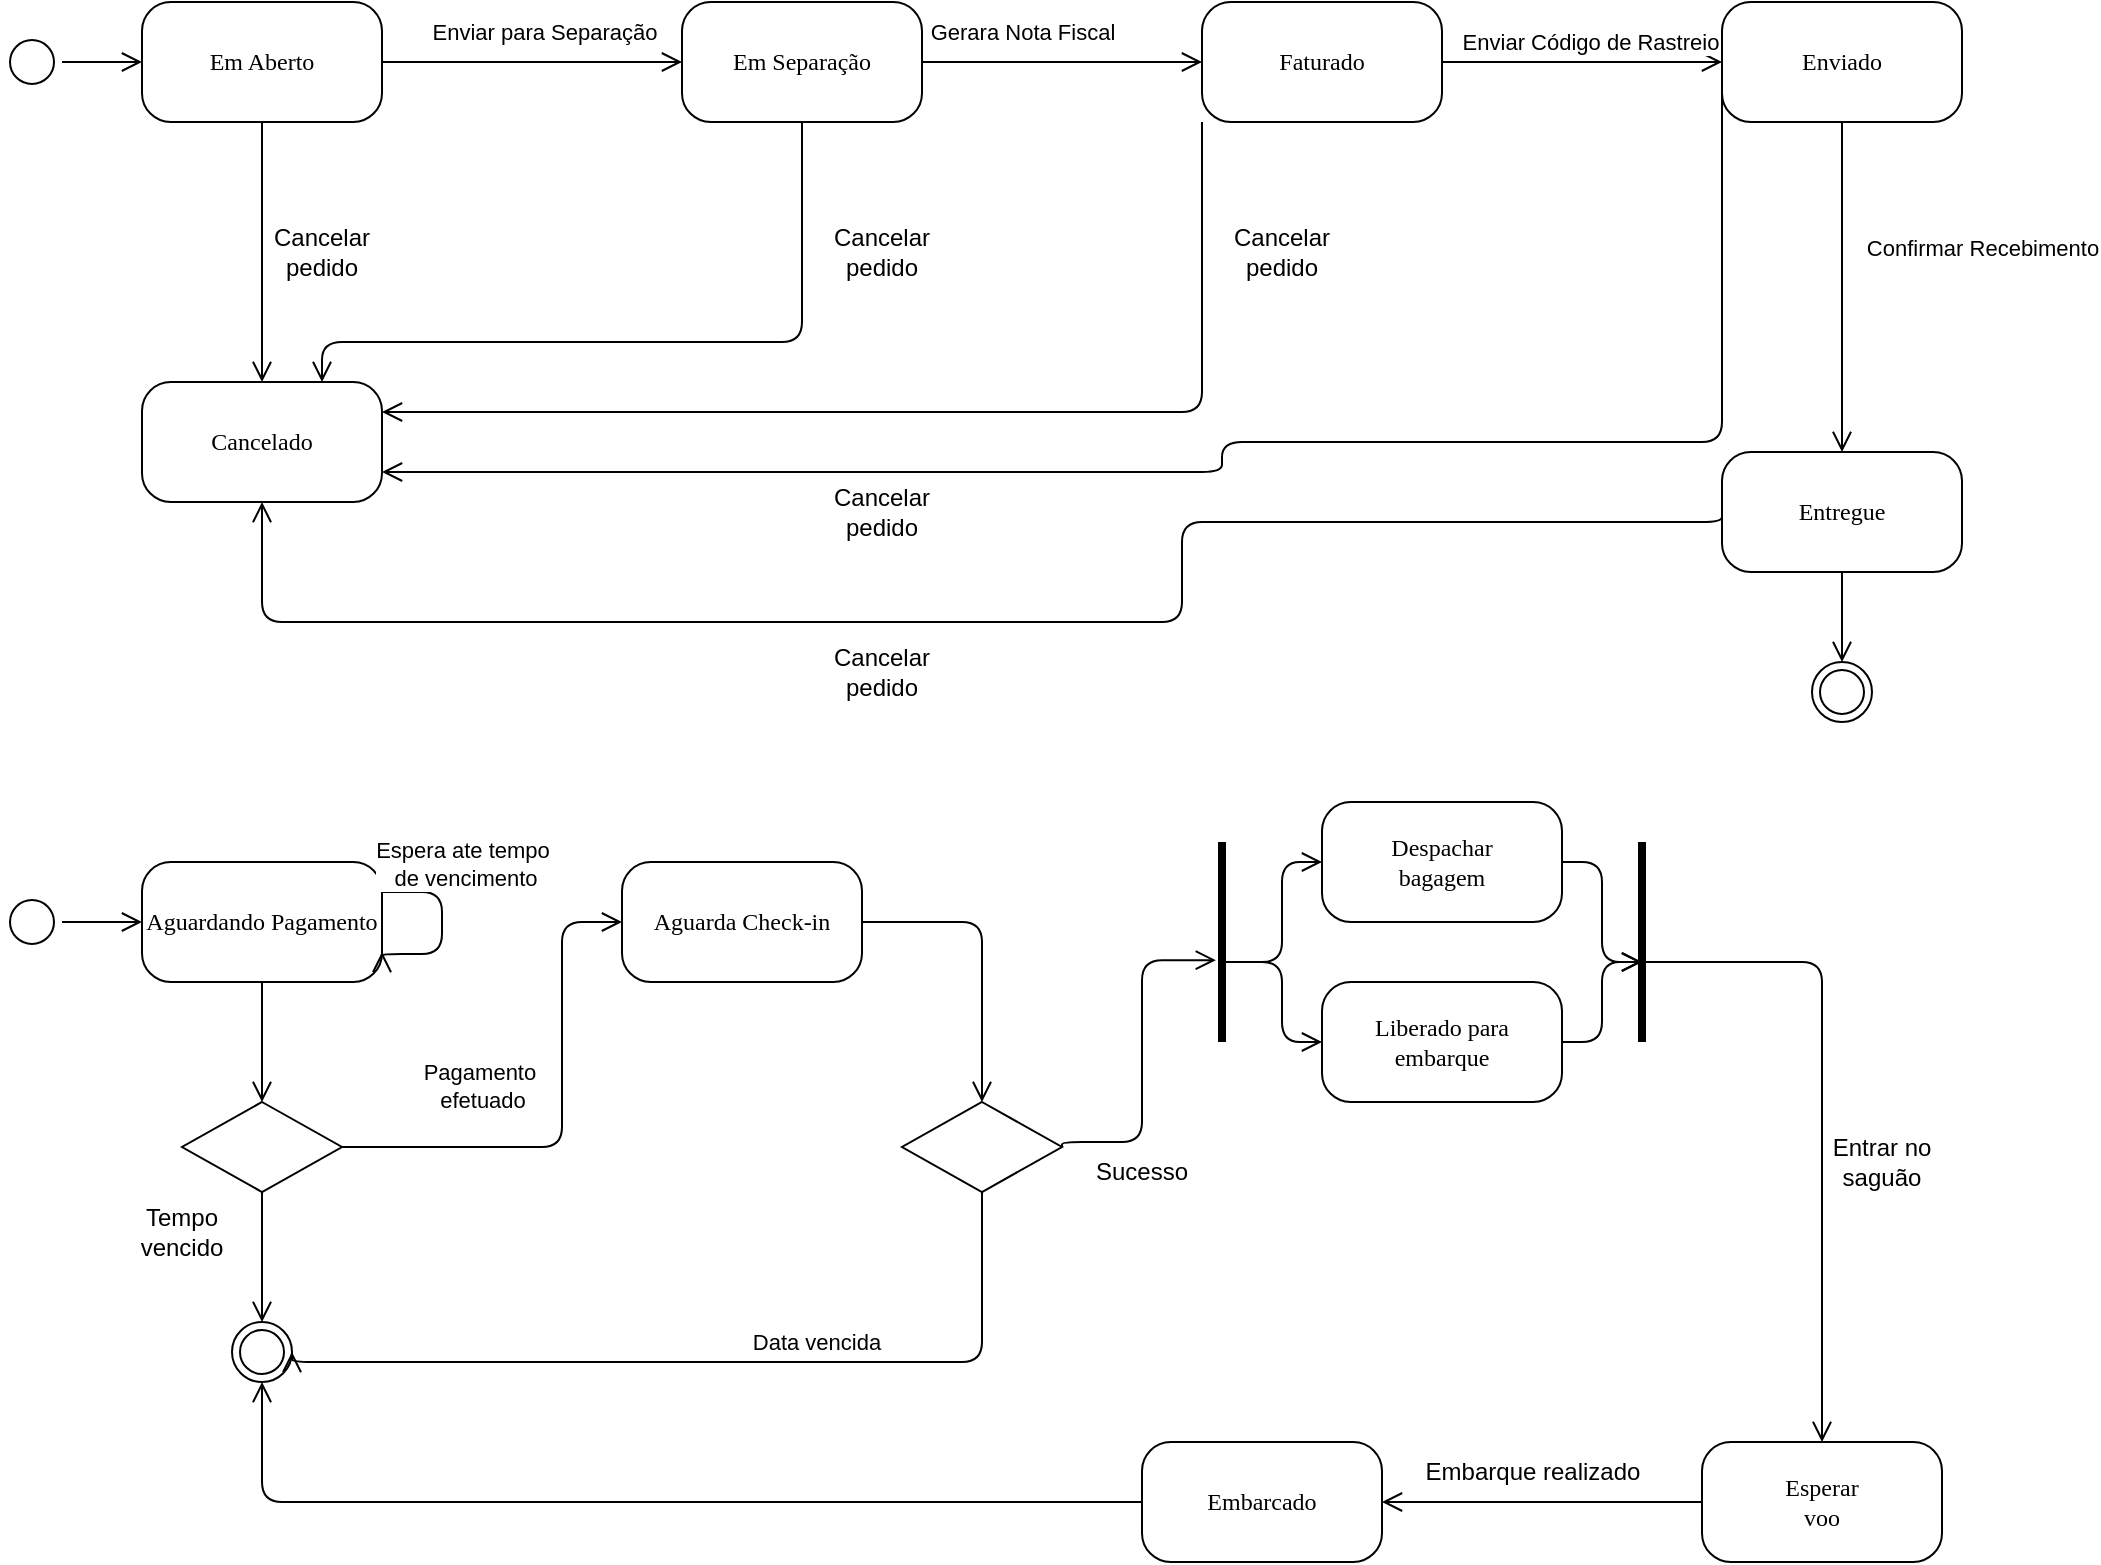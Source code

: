 <mxfile version="24.3.0" type="github">
  <diagram name="Page-1" id="58cdce13-f638-feb5-8d6f-7d28b1aa9fa0">
    <mxGraphModel dx="1290" dy="557" grid="1" gridSize="10" guides="1" tooltips="1" connect="1" arrows="1" fold="1" page="1" pageScale="1" pageWidth="1100" pageHeight="850" background="none" math="0" shadow="0">
      <root>
        <mxCell id="0" />
        <mxCell id="1" parent="0" />
        <mxCell id="382b91b5511bd0f7-1" value="" style="ellipse;html=1;shape=startState;fillColor=#FFFFFF;strokeColor=#000000;rounded=1;shadow=0;comic=0;labelBackgroundColor=none;fontFamily=Verdana;fontSize=12;fontColor=#000000;align=center;direction=south;" parent="1" vertex="1">
          <mxGeometry x="20" y="55" width="30" height="30" as="geometry" />
        </mxCell>
        <mxCell id="382b91b5511bd0f7-5" value="Cancelado" style="rounded=1;whiteSpace=wrap;html=1;arcSize=24;fillColor=none;strokeColor=#000000;shadow=0;comic=0;labelBackgroundColor=none;fontFamily=Verdana;fontSize=12;fontColor=#000000;align=center;" parent="1" vertex="1">
          <mxGeometry x="90" y="230" width="120" height="60" as="geometry" />
        </mxCell>
        <mxCell id="382b91b5511bd0f7-6" value="Em Aberto" style="rounded=1;whiteSpace=wrap;html=1;arcSize=24;fillColor=none;strokeColor=#000000;shadow=0;comic=0;labelBackgroundColor=none;fontFamily=Verdana;fontSize=12;fontColor=#000000;align=center;" parent="1" vertex="1">
          <mxGeometry x="90" y="40" width="120" height="60" as="geometry" />
        </mxCell>
        <mxCell id="3cde6dad864a17aa-3" style="edgeStyle=orthogonalEdgeStyle;html=1;exitX=1;exitY=0.5;entryX=0;entryY=0.5;labelBackgroundColor=none;endArrow=open;endSize=8;strokeColor=#000000;fontFamily=Verdana;fontSize=12;align=left;fillColor=none;entryDx=0;entryDy=0;exitDx=0;exitDy=0;" parent="1" source="382b91b5511bd0f7-7" target="382b91b5511bd0f7-9" edge="1">
          <mxGeometry relative="1" as="geometry" />
        </mxCell>
        <mxCell id="hF7gDNZxGqtHMVExIgUM-4" value="Gerara Nota Fiscal" style="edgeLabel;html=1;align=center;verticalAlign=middle;resizable=0;points=[];" vertex="1" connectable="0" parent="3cde6dad864a17aa-3">
          <mxGeometry x="-0.186" relative="1" as="geometry">
            <mxPoint x="-7" y="-15" as="offset" />
          </mxGeometry>
        </mxCell>
        <mxCell id="382b91b5511bd0f7-7" value="Em Separação" style="rounded=1;whiteSpace=wrap;html=1;arcSize=24;fillColor=none;strokeColor=#000000;shadow=0;comic=0;labelBackgroundColor=none;fontFamily=Verdana;fontSize=12;fontColor=#000000;align=center;" parent="1" vertex="1">
          <mxGeometry x="360" y="40" width="120" height="60" as="geometry" />
        </mxCell>
        <mxCell id="3cde6dad864a17aa-13" style="edgeStyle=elbowEdgeStyle;html=1;exitX=1;exitY=0.5;entryX=0;entryY=0.5;labelBackgroundColor=none;endArrow=open;endSize=8;strokeColor=#000000;fontFamily=Verdana;fontSize=12;align=left;fillColor=none;exitDx=0;exitDy=0;entryDx=0;entryDy=0;elbow=horizontal;" parent="1" source="382b91b5511bd0f7-9" target="382b91b5511bd0f7-10" edge="1">
          <mxGeometry relative="1" as="geometry">
            <Array as="points">
              <mxPoint x="790" y="60" />
            </Array>
          </mxGeometry>
        </mxCell>
        <mxCell id="hF7gDNZxGqtHMVExIgUM-5" value="Enviar Código de Rastreio" style="edgeLabel;html=1;align=center;verticalAlign=middle;resizable=0;points=[];" vertex="1" connectable="0" parent="3cde6dad864a17aa-13">
          <mxGeometry x="-0.243" relative="1" as="geometry">
            <mxPoint x="21" y="-10" as="offset" />
          </mxGeometry>
        </mxCell>
        <mxCell id="382b91b5511bd0f7-9" value="Faturado" style="rounded=1;whiteSpace=wrap;html=1;arcSize=24;fillColor=none;strokeColor=#000000;shadow=0;comic=0;labelBackgroundColor=none;fontFamily=Verdana;fontSize=12;fontColor=#000000;align=center;" parent="1" vertex="1">
          <mxGeometry x="620" y="40" width="120" height="60" as="geometry" />
        </mxCell>
        <mxCell id="382b91b5511bd0f7-10" value="Enviado" style="rounded=1;whiteSpace=wrap;html=1;arcSize=24;fillColor=none;strokeColor=#000000;shadow=0;comic=0;labelBackgroundColor=none;fontFamily=Verdana;fontSize=12;fontColor=#000000;align=center;" parent="1" vertex="1">
          <mxGeometry x="880" y="40" width="120" height="60" as="geometry" />
        </mxCell>
        <mxCell id="2a3bc250acf0617d-9" style="edgeStyle=orthogonalEdgeStyle;html=1;labelBackgroundColor=none;endArrow=open;endSize=8;strokeColor=#000000;fontFamily=Verdana;fontSize=12;align=left;" parent="1" source="382b91b5511bd0f7-1" target="382b91b5511bd0f7-6" edge="1">
          <mxGeometry relative="1" as="geometry" />
        </mxCell>
        <mxCell id="2a3bc250acf0617d-10" style="edgeStyle=orthogonalEdgeStyle;html=1;labelBackgroundColor=none;endArrow=open;endSize=8;strokeColor=#000000;fontFamily=Verdana;fontSize=12;align=left;entryX=0;entryY=0.5;fillColor=none;exitX=1;exitY=0.5;exitDx=0;exitDy=0;" parent="1" source="382b91b5511bd0f7-6" target="382b91b5511bd0f7-7" edge="1">
          <mxGeometry relative="1" as="geometry">
            <Array as="points">
              <mxPoint x="250" y="70" />
              <mxPoint x="250" y="70" />
            </Array>
          </mxGeometry>
        </mxCell>
        <mxCell id="hF7gDNZxGqtHMVExIgUM-3" value="Enviar para Separação" style="edgeLabel;html=1;align=center;verticalAlign=middle;resizable=0;points=[];" vertex="1" connectable="0" parent="2a3bc250acf0617d-10">
          <mxGeometry x="-0.022" relative="1" as="geometry">
            <mxPoint x="7" y="-15" as="offset" />
          </mxGeometry>
        </mxCell>
        <mxCell id="2a3bc250acf0617d-11" style="edgeStyle=orthogonalEdgeStyle;html=1;entryX=0.75;entryY=0;labelBackgroundColor=none;endArrow=open;endSize=8;strokeColor=#000000;fontFamily=Verdana;fontSize=12;align=left;exitX=0.5;exitY=1;fillColor=none;" parent="1" source="382b91b5511bd0f7-7" target="382b91b5511bd0f7-5" edge="1">
          <mxGeometry relative="1" as="geometry">
            <mxPoint x="410" y="220" as="sourcePoint" />
            <Array as="points">
              <mxPoint x="390" y="210" />
              <mxPoint x="220" y="210" />
            </Array>
          </mxGeometry>
        </mxCell>
        <mxCell id="hF7gDNZxGqtHMVExIgUM-2" value="Entregue" style="rounded=1;whiteSpace=wrap;html=1;arcSize=24;fillColor=none;strokeColor=#000000;shadow=0;comic=0;labelBackgroundColor=none;fontFamily=Verdana;fontSize=12;fontColor=#000000;align=center;" vertex="1" parent="1">
          <mxGeometry x="880" y="265" width="120" height="60" as="geometry" />
        </mxCell>
        <mxCell id="hF7gDNZxGqtHMVExIgUM-13" style="edgeStyle=orthogonalEdgeStyle;html=1;entryX=0.5;entryY=0;labelBackgroundColor=none;endArrow=open;endSize=8;strokeColor=#000000;fontFamily=Verdana;fontSize=12;align=left;exitX=0.5;exitY=1;fillColor=none;entryDx=0;entryDy=0;exitDx=0;exitDy=0;" edge="1" parent="1" source="382b91b5511bd0f7-6" target="382b91b5511bd0f7-5">
          <mxGeometry relative="1" as="geometry">
            <mxPoint x="430" y="110" as="sourcePoint" />
            <Array as="points">
              <mxPoint x="150" y="140" />
              <mxPoint x="150" y="140" />
            </Array>
            <mxPoint x="190" y="240" as="targetPoint" />
          </mxGeometry>
        </mxCell>
        <mxCell id="hF7gDNZxGqtHMVExIgUM-14" style="edgeStyle=orthogonalEdgeStyle;html=1;entryX=1;entryY=0.25;labelBackgroundColor=none;endArrow=open;endSize=8;strokeColor=#000000;fontFamily=Verdana;fontSize=12;align=left;exitX=0;exitY=1;fillColor=none;exitDx=0;exitDy=0;entryDx=0;entryDy=0;" edge="1" parent="1" source="382b91b5511bd0f7-9" target="382b91b5511bd0f7-5">
          <mxGeometry relative="1" as="geometry">
            <mxPoint x="430" y="110" as="sourcePoint" />
            <Array as="points">
              <mxPoint x="620" y="245" />
            </Array>
            <mxPoint x="190" y="240" as="targetPoint" />
          </mxGeometry>
        </mxCell>
        <mxCell id="hF7gDNZxGqtHMVExIgUM-15" style="edgeStyle=orthogonalEdgeStyle;html=1;entryX=1;entryY=0.75;labelBackgroundColor=none;endArrow=open;endSize=8;strokeColor=#000000;fontFamily=Verdana;fontSize=12;align=left;exitX=0;exitY=0.75;fillColor=none;exitDx=0;exitDy=0;entryDx=0;entryDy=0;" edge="1" parent="1" source="382b91b5511bd0f7-10" target="382b91b5511bd0f7-5">
          <mxGeometry relative="1" as="geometry">
            <mxPoint x="630" y="110" as="sourcePoint" />
            <Array as="points">
              <mxPoint x="880" y="260" />
              <mxPoint x="630" y="260" />
              <mxPoint x="630" y="275" />
            </Array>
            <mxPoint x="220" y="240" as="targetPoint" />
          </mxGeometry>
        </mxCell>
        <mxCell id="hF7gDNZxGqtHMVExIgUM-16" style="edgeStyle=orthogonalEdgeStyle;html=1;entryX=0.5;entryY=1;labelBackgroundColor=none;endArrow=open;endSize=8;strokeColor=#000000;fontFamily=Verdana;fontSize=12;align=left;exitX=0;exitY=0.5;fillColor=none;exitDx=0;exitDy=0;entryDx=0;entryDy=0;" edge="1" parent="1" source="hF7gDNZxGqtHMVExIgUM-2" target="382b91b5511bd0f7-5">
          <mxGeometry relative="1" as="geometry">
            <mxPoint x="640" y="120" as="sourcePoint" />
            <Array as="points">
              <mxPoint x="880" y="300" />
              <mxPoint x="610" y="300" />
              <mxPoint x="610" y="350" />
              <mxPoint x="150" y="350" />
            </Array>
            <mxPoint x="230" y="250" as="targetPoint" />
          </mxGeometry>
        </mxCell>
        <mxCell id="hF7gDNZxGqtHMVExIgUM-17" style="edgeStyle=elbowEdgeStyle;html=1;exitX=0.5;exitY=1;entryX=0.5;entryY=0;labelBackgroundColor=none;endArrow=open;endSize=8;strokeColor=#000000;fontFamily=Verdana;fontSize=12;align=left;fillColor=none;exitDx=0;exitDy=0;entryDx=0;entryDy=0;elbow=horizontal;" edge="1" parent="1" source="382b91b5511bd0f7-10" target="hF7gDNZxGqtHMVExIgUM-2">
          <mxGeometry relative="1" as="geometry">
            <mxPoint x="700" y="310" as="sourcePoint" />
            <mxPoint x="710" y="460" as="targetPoint" />
            <Array as="points">
              <mxPoint x="940" y="150" />
              <mxPoint x="690" y="350" />
            </Array>
          </mxGeometry>
        </mxCell>
        <mxCell id="hF7gDNZxGqtHMVExIgUM-18" value="Confirmar Recebimento" style="edgeLabel;html=1;align=center;verticalAlign=middle;resizable=0;points=[];" vertex="1" connectable="0" parent="hF7gDNZxGqtHMVExIgUM-17">
          <mxGeometry x="-0.243" relative="1" as="geometry">
            <mxPoint x="70" as="offset" />
          </mxGeometry>
        </mxCell>
        <mxCell id="hF7gDNZxGqtHMVExIgUM-20" value="Cancelar pedido" style="text;html=1;align=center;verticalAlign=middle;whiteSpace=wrap;rounded=0;" vertex="1" parent="1">
          <mxGeometry x="150" y="150" width="60" height="30" as="geometry" />
        </mxCell>
        <mxCell id="hF7gDNZxGqtHMVExIgUM-23" value="Cancelar pedido" style="text;html=1;align=center;verticalAlign=middle;whiteSpace=wrap;rounded=0;" vertex="1" parent="1">
          <mxGeometry x="430" y="150" width="60" height="30" as="geometry" />
        </mxCell>
        <mxCell id="hF7gDNZxGqtHMVExIgUM-24" value="Cancelar pedido" style="text;html=1;align=center;verticalAlign=middle;whiteSpace=wrap;rounded=0;" vertex="1" parent="1">
          <mxGeometry x="630" y="150" width="60" height="30" as="geometry" />
        </mxCell>
        <mxCell id="hF7gDNZxGqtHMVExIgUM-25" value="Cancelar pedido" style="text;html=1;align=center;verticalAlign=middle;whiteSpace=wrap;rounded=0;" vertex="1" parent="1">
          <mxGeometry x="430" y="280" width="60" height="30" as="geometry" />
        </mxCell>
        <mxCell id="hF7gDNZxGqtHMVExIgUM-26" value="Cancelar pedido" style="text;html=1;align=center;verticalAlign=middle;whiteSpace=wrap;rounded=0;" vertex="1" parent="1">
          <mxGeometry x="430" y="360" width="60" height="30" as="geometry" />
        </mxCell>
        <mxCell id="hF7gDNZxGqtHMVExIgUM-27" value="" style="ellipse;html=1;shape=endState;fillColor=#FFFFFF;strokeColor=#000000;" vertex="1" parent="1">
          <mxGeometry x="925" y="370" width="30" height="30" as="geometry" />
        </mxCell>
        <mxCell id="hF7gDNZxGqtHMVExIgUM-28" style="edgeStyle=elbowEdgeStyle;html=1;exitX=0.5;exitY=1;entryX=0.5;entryY=0;labelBackgroundColor=none;endArrow=open;endSize=8;strokeColor=#000000;fontFamily=Verdana;fontSize=12;align=left;fillColor=none;exitDx=0;exitDy=0;entryDx=0;entryDy=0;elbow=horizontal;" edge="1" parent="1" source="hF7gDNZxGqtHMVExIgUM-2" target="hF7gDNZxGqtHMVExIgUM-27">
          <mxGeometry relative="1" as="geometry">
            <mxPoint x="700" y="320" as="sourcePoint" />
            <mxPoint x="700" y="400" as="targetPoint" />
            <Array as="points">
              <mxPoint x="940" y="350" />
            </Array>
          </mxGeometry>
        </mxCell>
        <mxCell id="hF7gDNZxGqtHMVExIgUM-30" value="" style="ellipse;html=1;shape=startState;fillColor=#FFFFFF;strokeColor=#000000;rounded=1;shadow=0;comic=0;labelBackgroundColor=none;fontFamily=Verdana;fontSize=12;fontColor=#000000;align=center;direction=south;" vertex="1" parent="1">
          <mxGeometry x="20" y="485" width="30" height="30" as="geometry" />
        </mxCell>
        <mxCell id="hF7gDNZxGqtHMVExIgUM-31" value="Embarcado" style="rounded=1;whiteSpace=wrap;html=1;arcSize=24;fillColor=none;strokeColor=#000000;shadow=0;comic=0;labelBackgroundColor=none;fontFamily=Verdana;fontSize=12;fontColor=#000000;align=center;" vertex="1" parent="1">
          <mxGeometry x="590" y="760" width="120" height="60" as="geometry" />
        </mxCell>
        <mxCell id="hF7gDNZxGqtHMVExIgUM-32" value="Aguardando Pagamento" style="rounded=1;whiteSpace=wrap;html=1;arcSize=24;fillColor=none;strokeColor=#000000;shadow=0;comic=0;labelBackgroundColor=none;fontFamily=Verdana;fontSize=12;fontColor=#000000;align=center;" vertex="1" parent="1">
          <mxGeometry x="90" y="470" width="120" height="60" as="geometry" />
        </mxCell>
        <mxCell id="hF7gDNZxGqtHMVExIgUM-33" style="edgeStyle=orthogonalEdgeStyle;html=1;exitX=1;exitY=0.5;entryX=0.5;entryY=0;labelBackgroundColor=none;endArrow=open;endSize=8;strokeColor=#000000;fontFamily=Verdana;fontSize=12;align=left;fillColor=none;entryDx=0;entryDy=0;exitDx=0;exitDy=0;" edge="1" parent="1" source="hF7gDNZxGqtHMVExIgUM-35" target="hF7gDNZxGqtHMVExIgUM-64">
          <mxGeometry relative="1" as="geometry">
            <Array as="points">
              <mxPoint x="510" y="500" />
            </Array>
          </mxGeometry>
        </mxCell>
        <mxCell id="hF7gDNZxGqtHMVExIgUM-35" value="Aguarda Check-in" style="rounded=1;whiteSpace=wrap;html=1;arcSize=24;fillColor=none;strokeColor=#000000;shadow=0;comic=0;labelBackgroundColor=none;fontFamily=Verdana;fontSize=12;fontColor=#000000;align=center;" vertex="1" parent="1">
          <mxGeometry x="330" y="470" width="120" height="60" as="geometry" />
        </mxCell>
        <mxCell id="hF7gDNZxGqtHMVExIgUM-38" value="Liberado para&lt;div&gt;embarque&lt;/div&gt;" style="rounded=1;whiteSpace=wrap;html=1;arcSize=24;fillColor=none;strokeColor=#000000;shadow=0;comic=0;labelBackgroundColor=none;fontFamily=Verdana;fontSize=12;fontColor=#000000;align=center;" vertex="1" parent="1">
          <mxGeometry x="680" y="530" width="120" height="60" as="geometry" />
        </mxCell>
        <mxCell id="hF7gDNZxGqtHMVExIgUM-39" value="Despachar&lt;div&gt;bagagem&lt;/div&gt;" style="rounded=1;whiteSpace=wrap;html=1;arcSize=24;fillColor=none;strokeColor=#000000;shadow=0;comic=0;labelBackgroundColor=none;fontFamily=Verdana;fontSize=12;fontColor=#000000;align=center;" vertex="1" parent="1">
          <mxGeometry x="680" y="440" width="120" height="60" as="geometry" />
        </mxCell>
        <mxCell id="hF7gDNZxGqtHMVExIgUM-40" style="edgeStyle=orthogonalEdgeStyle;html=1;labelBackgroundColor=none;endArrow=open;endSize=8;strokeColor=#000000;fontFamily=Verdana;fontSize=12;align=left;" edge="1" parent="1" source="hF7gDNZxGqtHMVExIgUM-30" target="hF7gDNZxGqtHMVExIgUM-32">
          <mxGeometry relative="1" as="geometry" />
        </mxCell>
        <mxCell id="hF7gDNZxGqtHMVExIgUM-41" style="edgeStyle=orthogonalEdgeStyle;html=1;labelBackgroundColor=none;endArrow=open;endSize=8;strokeColor=#000000;fontFamily=Verdana;fontSize=12;align=left;entryX=1;entryY=0.75;fillColor=none;exitX=1;exitY=0.25;exitDx=0;exitDy=0;entryDx=0;entryDy=0;" edge="1" parent="1" source="hF7gDNZxGqtHMVExIgUM-32" target="hF7gDNZxGqtHMVExIgUM-32">
          <mxGeometry relative="1" as="geometry">
            <Array as="points">
              <mxPoint x="240" y="485" />
              <mxPoint x="240" y="516" />
            </Array>
          </mxGeometry>
        </mxCell>
        <mxCell id="hF7gDNZxGqtHMVExIgUM-42" value="Espera ate tempo&lt;div&gt;&amp;nbsp;de vencimento&lt;/div&gt;" style="edgeLabel;html=1;align=center;verticalAlign=middle;resizable=0;points=[];" vertex="1" connectable="0" parent="hF7gDNZxGqtHMVExIgUM-41">
          <mxGeometry x="-0.022" relative="1" as="geometry">
            <mxPoint x="10" y="-29" as="offset" />
          </mxGeometry>
        </mxCell>
        <mxCell id="hF7gDNZxGqtHMVExIgUM-43" style="edgeStyle=orthogonalEdgeStyle;html=1;entryX=0;entryY=0.5;labelBackgroundColor=none;endArrow=open;endSize=8;strokeColor=#000000;fontFamily=Verdana;fontSize=12;align=left;exitX=1;exitY=0.5;fillColor=none;exitDx=0;exitDy=0;entryDx=0;entryDy=0;" edge="1" parent="1" source="hF7gDNZxGqtHMVExIgUM-58" target="hF7gDNZxGqtHMVExIgUM-35">
          <mxGeometry relative="1" as="geometry">
            <mxPoint x="410" y="650" as="sourcePoint" />
            <Array as="points">
              <mxPoint x="300" y="613" />
              <mxPoint x="300" y="500" />
            </Array>
          </mxGeometry>
        </mxCell>
        <mxCell id="hF7gDNZxGqtHMVExIgUM-62" value="Pagamento&amp;nbsp;&lt;div&gt;efetuado&lt;/div&gt;" style="edgeLabel;html=1;align=center;verticalAlign=middle;resizable=0;points=[];" vertex="1" connectable="0" parent="hF7gDNZxGqtHMVExIgUM-43">
          <mxGeometry x="0.083" y="-3" relative="1" as="geometry">
            <mxPoint x="-43" y="-4" as="offset" />
          </mxGeometry>
        </mxCell>
        <mxCell id="hF7gDNZxGqtHMVExIgUM-44" value="Esperar&lt;div&gt;voo&lt;/div&gt;" style="rounded=1;whiteSpace=wrap;html=1;arcSize=24;fillColor=none;strokeColor=#000000;shadow=0;comic=0;labelBackgroundColor=none;fontFamily=Verdana;fontSize=12;fontColor=#000000;align=center;" vertex="1" parent="1">
          <mxGeometry x="870" y="760" width="120" height="60" as="geometry" />
        </mxCell>
        <mxCell id="hF7gDNZxGqtHMVExIgUM-45" style="edgeStyle=orthogonalEdgeStyle;html=1;entryX=0.5;entryY=0;labelBackgroundColor=none;endArrow=open;endSize=8;strokeColor=#000000;fontFamily=Verdana;fontSize=12;align=left;exitX=0.5;exitY=1;fillColor=none;entryDx=0;entryDy=0;exitDx=0;exitDy=0;" edge="1" parent="1" source="hF7gDNZxGqtHMVExIgUM-32" target="hF7gDNZxGqtHMVExIgUM-58">
          <mxGeometry relative="1" as="geometry">
            <mxPoint x="430" y="540" as="sourcePoint" />
            <Array as="points">
              <mxPoint x="150" y="590" />
            </Array>
            <mxPoint x="190" y="670" as="targetPoint" />
          </mxGeometry>
        </mxCell>
        <mxCell id="hF7gDNZxGqtHMVExIgUM-46" value="" style="edgeStyle=orthogonalEdgeStyle;html=1;labelBackgroundColor=none;endArrow=open;endSize=8;strokeColor=#000000;fontFamily=Verdana;fontSize=12;align=left;exitX=1;exitY=0.5;fillColor=none;exitDx=0;exitDy=0;entryX=0.591;entryY=0.653;entryDx=0;entryDy=0;entryPerimeter=0;" edge="1" parent="1" source="hF7gDNZxGqtHMVExIgUM-64" target="hF7gDNZxGqtHMVExIgUM-67">
          <mxGeometry x="0.001" relative="1" as="geometry">
            <mxPoint x="430" y="540" as="sourcePoint" />
            <Array as="points">
              <mxPoint x="550" y="610" />
              <mxPoint x="590" y="610" />
              <mxPoint x="590" y="519" />
            </Array>
            <mxPoint x="190" y="670" as="targetPoint" />
            <mxPoint as="offset" />
          </mxGeometry>
        </mxCell>
        <mxCell id="hF7gDNZxGqtHMVExIgUM-48" style="edgeStyle=orthogonalEdgeStyle;html=1;entryX=1;entryY=0.5;labelBackgroundColor=none;endArrow=open;endSize=8;strokeColor=#000000;fontFamily=Verdana;fontSize=12;align=left;exitX=0;exitY=0.5;fillColor=none;exitDx=0;exitDy=0;entryDx=0;entryDy=0;" edge="1" parent="1" source="hF7gDNZxGqtHMVExIgUM-44" target="hF7gDNZxGqtHMVExIgUM-31">
          <mxGeometry relative="1" as="geometry">
            <mxPoint x="640" y="660" as="sourcePoint" />
            <Array as="points">
              <mxPoint x="820" y="790" />
              <mxPoint x="820" y="790" />
            </Array>
            <mxPoint x="230" y="790" as="targetPoint" />
          </mxGeometry>
        </mxCell>
        <mxCell id="hF7gDNZxGqtHMVExIgUM-51" value="Tempo&lt;div&gt;vencido&lt;/div&gt;" style="text;html=1;align=center;verticalAlign=middle;whiteSpace=wrap;rounded=0;" vertex="1" parent="1">
          <mxGeometry x="80" y="640" width="60" height="30" as="geometry" />
        </mxCell>
        <mxCell id="hF7gDNZxGqtHMVExIgUM-53" value="Sucesso" style="text;html=1;align=center;verticalAlign=middle;whiteSpace=wrap;rounded=0;" vertex="1" parent="1">
          <mxGeometry x="560" y="610" width="60" height="30" as="geometry" />
        </mxCell>
        <mxCell id="hF7gDNZxGqtHMVExIgUM-58" value="" style="rhombus;whiteSpace=wrap;html=1;" vertex="1" parent="1">
          <mxGeometry x="110" y="590" width="80" height="45" as="geometry" />
        </mxCell>
        <mxCell id="hF7gDNZxGqtHMVExIgUM-59" value="" style="ellipse;html=1;shape=endState;fillColor=#FFFFFF;strokeColor=#000000;" vertex="1" parent="1">
          <mxGeometry x="135" y="700" width="30" height="30" as="geometry" />
        </mxCell>
        <mxCell id="hF7gDNZxGqtHMVExIgUM-60" style="edgeStyle=elbowEdgeStyle;html=1;entryX=0.5;entryY=0;labelBackgroundColor=none;endArrow=open;endSize=8;strokeColor=#000000;fontFamily=Verdana;fontSize=12;align=left;fillColor=none;entryDx=0;entryDy=0;elbow=horizontal;exitX=0.5;exitY=1;exitDx=0;exitDy=0;" edge="1" parent="1" target="hF7gDNZxGqtHMVExIgUM-59" source="hF7gDNZxGqtHMVExIgUM-58">
          <mxGeometry relative="1" as="geometry">
            <mxPoint x="150" y="635" as="sourcePoint" />
            <mxPoint x="-90" y="710" as="targetPoint" />
            <Array as="points">
              <mxPoint x="150" y="660" />
            </Array>
          </mxGeometry>
        </mxCell>
        <mxCell id="hF7gDNZxGqtHMVExIgUM-64" value="" style="rhombus;whiteSpace=wrap;html=1;" vertex="1" parent="1">
          <mxGeometry x="470" y="590" width="80" height="45" as="geometry" />
        </mxCell>
        <mxCell id="hF7gDNZxGqtHMVExIgUM-65" style="edgeStyle=orthogonalEdgeStyle;html=1;exitX=0.5;exitY=1;entryX=1;entryY=0.5;labelBackgroundColor=none;endArrow=open;endSize=8;strokeColor=#000000;fontFamily=Verdana;fontSize=12;align=left;fillColor=none;entryDx=0;entryDy=0;exitDx=0;exitDy=0;" edge="1" parent="1" source="hF7gDNZxGqtHMVExIgUM-64" target="hF7gDNZxGqtHMVExIgUM-59">
          <mxGeometry relative="1" as="geometry">
            <mxPoint x="460" y="510" as="sourcePoint" />
            <mxPoint x="520" y="570" as="targetPoint" />
            <Array as="points">
              <mxPoint x="510" y="720" />
              <mxPoint x="165" y="720" />
            </Array>
          </mxGeometry>
        </mxCell>
        <mxCell id="hF7gDNZxGqtHMVExIgUM-66" value="Data vencida" style="edgeLabel;html=1;align=center;verticalAlign=middle;resizable=0;points=[];" vertex="1" connectable="0" parent="1">
          <mxGeometry x="440" y="714.999" as="geometry">
            <mxPoint x="-13" y="-5" as="offset" />
          </mxGeometry>
        </mxCell>
        <mxCell id="hF7gDNZxGqtHMVExIgUM-67" value="" style="line;strokeWidth=4;direction=south;html=1;perimeter=backbonePerimeter;points=[];outlineConnect=0;" vertex="1" parent="1">
          <mxGeometry x="620" y="460" width="20" height="100" as="geometry" />
        </mxCell>
        <mxCell id="hF7gDNZxGqtHMVExIgUM-70" value="" style="line;strokeWidth=4;direction=south;html=1;perimeter=backbonePerimeter;points=[];outlineConnect=0;" vertex="1" parent="1">
          <mxGeometry x="830" y="460" width="20" height="100" as="geometry" />
        </mxCell>
        <mxCell id="hF7gDNZxGqtHMVExIgUM-71" style="edgeStyle=orthogonalEdgeStyle;html=1;entryX=0;entryY=0.5;labelBackgroundColor=none;endArrow=open;endSize=8;strokeColor=#000000;fontFamily=Verdana;fontSize=12;align=left;fillColor=none;entryDx=0;entryDy=0;" edge="1" parent="1" source="hF7gDNZxGqtHMVExIgUM-67" target="hF7gDNZxGqtHMVExIgUM-39">
          <mxGeometry relative="1" as="geometry">
            <mxPoint x="460" y="510" as="sourcePoint" />
            <mxPoint x="520" y="600" as="targetPoint" />
            <Array as="points">
              <mxPoint x="660" y="520" />
              <mxPoint x="660" y="470" />
            </Array>
          </mxGeometry>
        </mxCell>
        <mxCell id="hF7gDNZxGqtHMVExIgUM-72" style="edgeStyle=orthogonalEdgeStyle;html=1;entryX=0;entryY=0.5;labelBackgroundColor=none;endArrow=open;endSize=8;strokeColor=#000000;fontFamily=Verdana;fontSize=12;align=left;fillColor=none;entryDx=0;entryDy=0;" edge="1" parent="1" source="hF7gDNZxGqtHMVExIgUM-67" target="hF7gDNZxGqtHMVExIgUM-38">
          <mxGeometry relative="1" as="geometry">
            <mxPoint x="641" y="520" as="sourcePoint" />
            <mxPoint x="690" y="465" as="targetPoint" />
            <Array as="points">
              <mxPoint x="660" y="520" />
              <mxPoint x="660" y="560" />
            </Array>
          </mxGeometry>
        </mxCell>
        <mxCell id="hF7gDNZxGqtHMVExIgUM-73" style="edgeStyle=orthogonalEdgeStyle;html=1;labelBackgroundColor=none;endArrow=open;endSize=8;strokeColor=#000000;fontFamily=Verdana;fontSize=12;align=left;fillColor=none;exitX=1;exitY=0.5;exitDx=0;exitDy=0;" edge="1" parent="1" source="hF7gDNZxGqtHMVExIgUM-39">
          <mxGeometry relative="1" as="geometry">
            <mxPoint x="800" y="480" as="sourcePoint" />
            <mxPoint x="840" y="520" as="targetPoint" />
            <Array as="points">
              <mxPoint x="820" y="470" />
              <mxPoint x="820" y="520" />
            </Array>
          </mxGeometry>
        </mxCell>
        <mxCell id="hF7gDNZxGqtHMVExIgUM-74" style="edgeStyle=orthogonalEdgeStyle;html=1;labelBackgroundColor=none;endArrow=open;endSize=8;strokeColor=#000000;fontFamily=Verdana;fontSize=12;align=left;fillColor=none;exitX=1;exitY=0.5;exitDx=0;exitDy=0;" edge="1" parent="1">
          <mxGeometry relative="1" as="geometry">
            <mxPoint x="800" y="560" as="sourcePoint" />
            <mxPoint x="840" y="520" as="targetPoint" />
            <Array as="points">
              <mxPoint x="820" y="560" />
              <mxPoint x="820" y="520" />
            </Array>
          </mxGeometry>
        </mxCell>
        <mxCell id="hF7gDNZxGqtHMVExIgUM-75" value="" style="edgeStyle=orthogonalEdgeStyle;html=1;labelBackgroundColor=none;endArrow=open;endSize=8;strokeColor=#000000;fontFamily=Verdana;fontSize=12;align=left;exitX=0.6;exitY=0.5;fillColor=none;exitDx=0;exitDy=0;entryX=0.5;entryY=0;entryDx=0;entryDy=0;exitPerimeter=0;" edge="1" parent="1" source="hF7gDNZxGqtHMVExIgUM-70" target="hF7gDNZxGqtHMVExIgUM-44">
          <mxGeometry x="0.001" relative="1" as="geometry">
            <mxPoint x="860" y="534" as="sourcePoint" />
            <Array as="points">
              <mxPoint x="930" y="520" />
            </Array>
            <mxPoint x="938" y="440" as="targetPoint" />
            <mxPoint as="offset" />
          </mxGeometry>
        </mxCell>
        <mxCell id="hF7gDNZxGqtHMVExIgUM-76" value="Entrar no&lt;div&gt;saguão&lt;/div&gt;" style="text;html=1;align=center;verticalAlign=middle;whiteSpace=wrap;rounded=0;" vertex="1" parent="1">
          <mxGeometry x="930" y="605" width="60" height="30" as="geometry" />
        </mxCell>
        <mxCell id="hF7gDNZxGqtHMVExIgUM-77" value="Embarque realizado" style="text;html=1;align=center;verticalAlign=middle;resizable=0;points=[];autosize=1;strokeColor=none;fillColor=none;" vertex="1" parent="1">
          <mxGeometry x="720" y="760" width="130" height="30" as="geometry" />
        </mxCell>
        <mxCell id="hF7gDNZxGqtHMVExIgUM-78" style="edgeStyle=orthogonalEdgeStyle;html=1;entryX=0.5;entryY=1;labelBackgroundColor=none;endArrow=open;endSize=8;strokeColor=#000000;fontFamily=Verdana;fontSize=12;align=left;exitX=0;exitY=0.5;fillColor=none;exitDx=0;exitDy=0;entryDx=0;entryDy=0;" edge="1" parent="1" source="hF7gDNZxGqtHMVExIgUM-31" target="hF7gDNZxGqtHMVExIgUM-59">
          <mxGeometry relative="1" as="geometry">
            <mxPoint x="520" y="719" as="sourcePoint" />
            <Array as="points">
              <mxPoint x="150" y="790" />
            </Array>
            <mxPoint x="360" y="719" as="targetPoint" />
          </mxGeometry>
        </mxCell>
      </root>
    </mxGraphModel>
  </diagram>
</mxfile>
